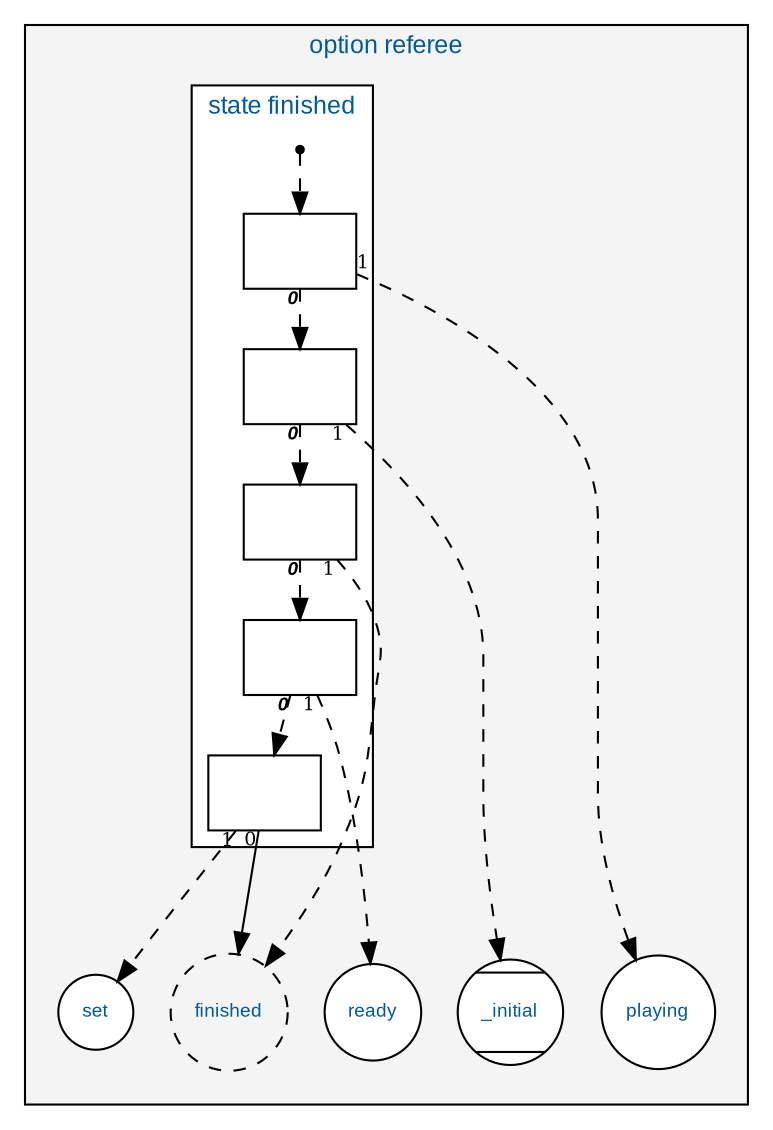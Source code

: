 digraph g {compound="true";bgcolor="";fontcolor="";fontname="";fontsize="";label="";margin="";nodesep="";rankdir="";ranksep="0.4";ratio="";size="";subgraph cluster_option{bgcolor="";color="";fillcolor="#F4F4F4";fontcolor="#005A9C";fontname="Arial";fontsize="12";label="option referee";labeljust="";labelloc="";style="filled";subgraph cluster_states{bgcolor="";color="#F4F4F4";fillcolor="#F4F4F4";fontcolor="";fontname="";fontsize="";label="";labeljust="";labelloc="";style="filled";node[label="playing", color="",fillcolor="#FFFFFF",fixedsize="",fontcolor="#005A9C",fontname="Arial",fontsize="9",height="",shape="circle",style="filled",URL="option.referee.html#state_playing",width="",] {state_playing};node[label="_initial", color="",fillcolor="#FFFFFF",fixedsize="",fontcolor="#005A9C",fontname="Arial",fontsize="9",height="",shape="Mcircle",style="filled",URL="option.referee.html#state__initial",width="",] {state__initial};node[label="finished", color="",fillcolor="#FFFFFF",fixedsize="",fontcolor="#005A9C",fontname="Arial",fontsize="9",height="",shape="circle",style="dashed",URL="",width="",] {state_finished};node[label="ready", color="",fillcolor="#FFFFFF",fixedsize="",fontcolor="#005A9C",fontname="Arial",fontsize="9",height="",shape="circle",style="filled",URL="option.referee.html#state_ready",width="",] {state_ready};node[label="set", color="",fillcolor="#FFFFFF",fixedsize="",fontcolor="#005A9C",fontname="Arial",fontsize="9",height="",shape="circle",style="filled",URL="option.referee.html#state_set",width="",] {state_set};node[label="finished", color="",fillcolor="#FFFFFF",fixedsize="",fontcolor="#005A9C",fontname="Arial",fontsize="9",height="",shape="circle",style="dashed",URL="",width="",] {state_finished};}subgraph cluster_decision_tree{bgcolor="";color="";fillcolor="#FFFFFF";fontcolor="#005A9C";fontname="Arial";fontsize="12";label="state finished";labeljust="";labelloc="";style="filled";node[label="start", color="",fillcolor="",fixedsize="",fontcolor="",fontname="",fontsize="",height="",shape="point",style="",URL="",width="",] {start};node[label="", color="",fillcolor="#FFFFFF",fixedsize="",fontcolor="",fontname="Arial Italic",fontsize="9",height="",shape="box",style="filled",URL="option.referee.html#state_finished_pseudo-code_0",width="",] {_0};edge[arrowhead="",arrowsize="",arrowtail="",constraint="",color="",decorate="",dir="",fontcolor="",fontname="",fontsize="9",headlabel="",headport="",label="",labeldistance="",labelfloat="",labelfontcolor="",labelfontname="",labelfontsize="",minlen="2",samehead="",sametail="",style="dashed",taillabel="1",tailport="",URL="",lhead="",ltail=""] _0 -> state_playing;edge[arrowhead="",arrowsize="",arrowtail="",constraint="",color="",decorate="",dir="",fontcolor="",fontname="Arial Bold Italic",fontsize="9",headlabel="",headport="",label="",labeldistance="",labelfloat="",labelfontcolor="",labelfontname="",labelfontsize="",minlen="",samehead="",sametail="",style="dashed",taillabel="",tailport="",URL="",lhead="",ltail=""] start -> _0;node[label="", color="",fillcolor="#FFFFFF",fixedsize="",fontcolor="",fontname="Arial Italic",fontsize="9",height="",shape="box",style="filled",URL="option.referee.html#state_finished_pseudo-code_1_0",width="",] {_1_0};edge[arrowhead="",arrowsize="",arrowtail="",constraint="",color="",decorate="",dir="",fontcolor="",fontname="",fontsize="9",headlabel="",headport="",label="",labeldistance="",labelfloat="",labelfontcolor="",labelfontname="",labelfontsize="",minlen="2",samehead="",sametail="",style="dashed",taillabel="1",tailport="",URL="",lhead="",ltail=""] _1_0 -> state__initial;edge[arrowhead="",arrowsize="",arrowtail="",constraint="",color="",decorate="",dir="",fontcolor="",fontname="Arial Bold Italic",fontsize="9",headlabel="",headport="",label="",labeldistance="",labelfloat="",labelfontcolor="",labelfontname="",labelfontsize="",minlen="",samehead="",sametail="",style="dashed",taillabel="0",tailport="",URL="",lhead="",ltail=""] _0 -> _1_0;node[label="", color="",fillcolor="#FFFFFF",fixedsize="",fontcolor="",fontname="Arial Italic",fontsize="9",height="",shape="box",style="filled",URL="option.referee.html#state_finished_pseudo-code_1_1_0",width="",] {_1_1_0};edge[arrowhead="",arrowsize="",arrowtail="",constraint="",color="",decorate="",dir="",fontcolor="",fontname="",fontsize="9",headlabel="",headport="",label="",labeldistance="",labelfloat="",labelfontcolor="",labelfontname="",labelfontsize="",minlen="2",samehead="",sametail="",style="dashed",taillabel="1",tailport="",URL="",lhead="",ltail=""] _1_1_0 -> state_finished;edge[arrowhead="",arrowsize="",arrowtail="",constraint="",color="",decorate="",dir="",fontcolor="",fontname="Arial Bold Italic",fontsize="9",headlabel="",headport="",label="",labeldistance="",labelfloat="",labelfontcolor="",labelfontname="",labelfontsize="",minlen="",samehead="",sametail="",style="dashed",taillabel="0",tailport="",URL="",lhead="",ltail=""] _1_0 -> _1_1_0;node[label="", color="",fillcolor="#FFFFFF",fixedsize="",fontcolor="",fontname="Arial Italic",fontsize="9",height="",shape="box",style="filled",URL="option.referee.html#state_finished_pseudo-code_1_1_1_0",width="",] {_1_1_1_0};edge[arrowhead="",arrowsize="",arrowtail="",constraint="",color="",decorate="",dir="",fontcolor="",fontname="",fontsize="9",headlabel="",headport="",label="",labeldistance="",labelfloat="",labelfontcolor="",labelfontname="",labelfontsize="",minlen="2",samehead="",sametail="",style="dashed",taillabel="1",tailport="",URL="",lhead="",ltail=""] _1_1_1_0 -> state_ready;edge[arrowhead="",arrowsize="",arrowtail="",constraint="",color="",decorate="",dir="",fontcolor="",fontname="Arial Bold Italic",fontsize="9",headlabel="",headport="",label="",labeldistance="",labelfloat="",labelfontcolor="",labelfontname="",labelfontsize="",minlen="",samehead="",sametail="",style="dashed",taillabel="0",tailport="",URL="",lhead="",ltail=""] _1_1_0 -> _1_1_1_0;node[label="", color="",fillcolor="#FFFFFF",fixedsize="",fontcolor="",fontname="Arial Italic",fontsize="9",height="",shape="box",style="filled",URL="option.referee.html#state_finished_pseudo-code_1_1_1_1_0",width="",] {_1_1_1_1_0};edge[arrowhead="",arrowsize="",arrowtail="",constraint="",color="",decorate="",dir="",fontcolor="",fontname="",fontsize="9",headlabel="",headport="",label="",labeldistance="",labelfloat="",labelfontcolor="",labelfontname="",labelfontsize="",minlen="2",samehead="",sametail="",style="dashed",taillabel="1",tailport="",URL="",lhead="",ltail=""] _1_1_1_1_0 -> state_set;edge[arrowhead="",arrowsize="",arrowtail="",constraint="",color="",decorate="",dir="",fontcolor="",fontname="Arial Bold Italic",fontsize="9",headlabel="",headport="",label="",labeldistance="",labelfloat="",labelfontcolor="",labelfontname="",labelfontsize="",minlen="",samehead="",sametail="",style="dashed",taillabel="0",tailport="",URL="",lhead="",ltail=""] _1_1_1_0 -> _1_1_1_1_0;edge[arrowhead="",arrowsize="",arrowtail="",constraint="",color="",decorate="",dir="",fontcolor="",fontname="",fontsize="9",headlabel="",headport="",label="",labeldistance="",labelfloat="",labelfontcolor="",labelfontname="",labelfontsize="",minlen="2",samehead="",sametail="",style="solid",taillabel="0",tailport="",URL="",lhead="",ltail=""] _1_1_1_1_0 -> state_finished;}}}
                    
